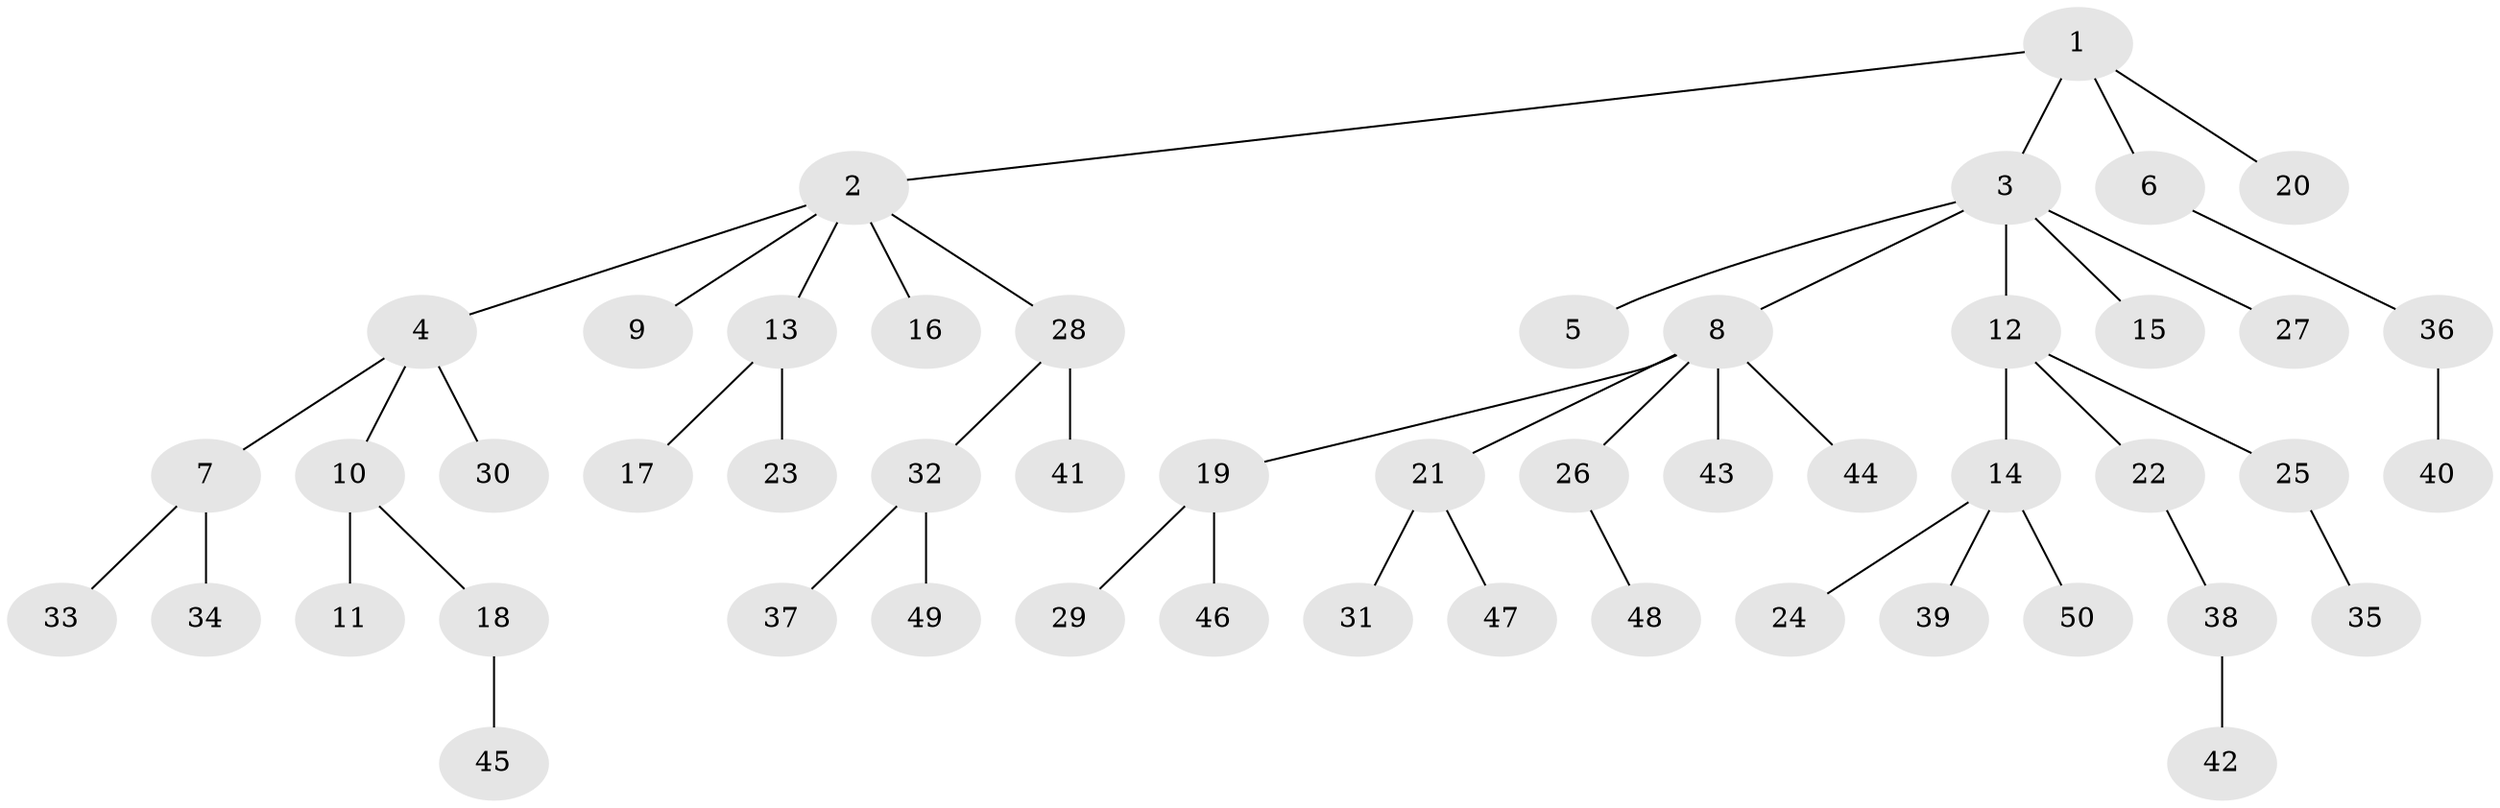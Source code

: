 // Generated by graph-tools (version 1.1) at 2025/11/02/27/25 16:11:28]
// undirected, 50 vertices, 49 edges
graph export_dot {
graph [start="1"]
  node [color=gray90,style=filled];
  1;
  2;
  3;
  4;
  5;
  6;
  7;
  8;
  9;
  10;
  11;
  12;
  13;
  14;
  15;
  16;
  17;
  18;
  19;
  20;
  21;
  22;
  23;
  24;
  25;
  26;
  27;
  28;
  29;
  30;
  31;
  32;
  33;
  34;
  35;
  36;
  37;
  38;
  39;
  40;
  41;
  42;
  43;
  44;
  45;
  46;
  47;
  48;
  49;
  50;
  1 -- 2;
  1 -- 3;
  1 -- 6;
  1 -- 20;
  2 -- 4;
  2 -- 9;
  2 -- 13;
  2 -- 16;
  2 -- 28;
  3 -- 5;
  3 -- 8;
  3 -- 12;
  3 -- 15;
  3 -- 27;
  4 -- 7;
  4 -- 10;
  4 -- 30;
  6 -- 36;
  7 -- 33;
  7 -- 34;
  8 -- 19;
  8 -- 21;
  8 -- 26;
  8 -- 43;
  8 -- 44;
  10 -- 11;
  10 -- 18;
  12 -- 14;
  12 -- 22;
  12 -- 25;
  13 -- 17;
  13 -- 23;
  14 -- 24;
  14 -- 39;
  14 -- 50;
  18 -- 45;
  19 -- 29;
  19 -- 46;
  21 -- 31;
  21 -- 47;
  22 -- 38;
  25 -- 35;
  26 -- 48;
  28 -- 32;
  28 -- 41;
  32 -- 37;
  32 -- 49;
  36 -- 40;
  38 -- 42;
}
